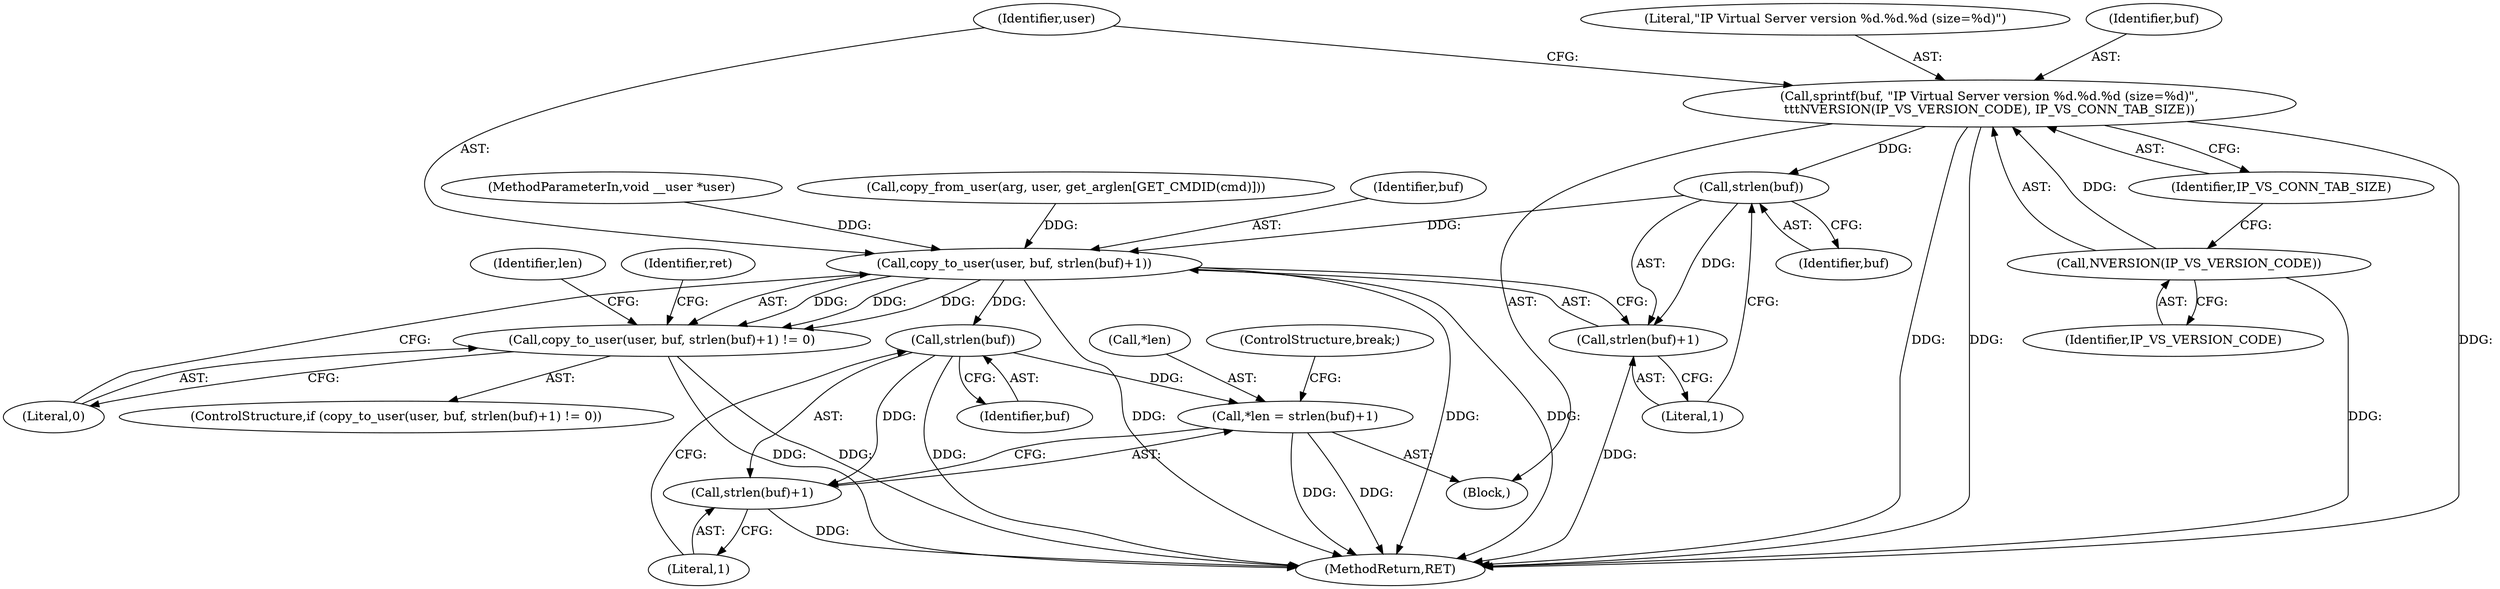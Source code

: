 digraph "0_linux_04bcef2a83f40c6db24222b27a52892cba39dffb@API" {
"1000164" [label="(Call,sprintf(buf, \"IP Virtual Server version %d.%d.%d (size=%d)\",\n\t\t\tNVERSION(IP_VS_VERSION_CODE), IP_VS_CONN_TAB_SIZE))"];
"1000167" [label="(Call,NVERSION(IP_VS_VERSION_CODE))"];
"1000176" [label="(Call,strlen(buf))"];
"1000172" [label="(Call,copy_to_user(user, buf, strlen(buf)+1))"];
"1000171" [label="(Call,copy_to_user(user, buf, strlen(buf)+1) != 0)"];
"1000190" [label="(Call,strlen(buf))"];
"1000186" [label="(Call,*len = strlen(buf)+1)"];
"1000189" [label="(Call,strlen(buf)+1)"];
"1000175" [label="(Call,strlen(buf)+1)"];
"1000166" [label="(Literal,\"IP Virtual Server version %d.%d.%d (size=%d)\")"];
"1000103" [label="(MethodParameterIn,void __user *user)"];
"1000191" [label="(Identifier,buf)"];
"1000187" [label="(Call,*len)"];
"1000175" [label="(Call,strlen(buf)+1)"];
"1000162" [label="(Block,)"];
"1000498" [label="(MethodReturn,RET)"];
"1000176" [label="(Call,strlen(buf))"];
"1000177" [label="(Identifier,buf)"];
"1000169" [label="(Identifier,IP_VS_CONN_TAB_SIZE)"];
"1000179" [label="(Literal,0)"];
"1000189" [label="(Call,strlen(buf)+1)"];
"1000192" [label="(Literal,1)"];
"1000170" [label="(ControlStructure,if (copy_to_user(user, buf, strlen(buf)+1) != 0))"];
"1000165" [label="(Identifier,buf)"];
"1000168" [label="(Identifier,IP_VS_VERSION_CODE)"];
"1000140" [label="(Call,copy_from_user(arg, user, get_arglen[GET_CMDID(cmd)]))"];
"1000188" [label="(Identifier,len)"];
"1000167" [label="(Call,NVERSION(IP_VS_VERSION_CODE))"];
"1000174" [label="(Identifier,buf)"];
"1000164" [label="(Call,sprintf(buf, \"IP Virtual Server version %d.%d.%d (size=%d)\",\n\t\t\tNVERSION(IP_VS_VERSION_CODE), IP_VS_CONN_TAB_SIZE))"];
"1000178" [label="(Literal,1)"];
"1000172" [label="(Call,copy_to_user(user, buf, strlen(buf)+1))"];
"1000190" [label="(Call,strlen(buf))"];
"1000182" [label="(Identifier,ret)"];
"1000173" [label="(Identifier,user)"];
"1000186" [label="(Call,*len = strlen(buf)+1)"];
"1000193" [label="(ControlStructure,break;)"];
"1000171" [label="(Call,copy_to_user(user, buf, strlen(buf)+1) != 0)"];
"1000164" -> "1000162"  [label="AST: "];
"1000164" -> "1000169"  [label="CFG: "];
"1000165" -> "1000164"  [label="AST: "];
"1000166" -> "1000164"  [label="AST: "];
"1000167" -> "1000164"  [label="AST: "];
"1000169" -> "1000164"  [label="AST: "];
"1000173" -> "1000164"  [label="CFG: "];
"1000164" -> "1000498"  [label="DDG: "];
"1000164" -> "1000498"  [label="DDG: "];
"1000164" -> "1000498"  [label="DDG: "];
"1000167" -> "1000164"  [label="DDG: "];
"1000164" -> "1000176"  [label="DDG: "];
"1000167" -> "1000168"  [label="CFG: "];
"1000168" -> "1000167"  [label="AST: "];
"1000169" -> "1000167"  [label="CFG: "];
"1000167" -> "1000498"  [label="DDG: "];
"1000176" -> "1000175"  [label="AST: "];
"1000176" -> "1000177"  [label="CFG: "];
"1000177" -> "1000176"  [label="AST: "];
"1000178" -> "1000176"  [label="CFG: "];
"1000176" -> "1000172"  [label="DDG: "];
"1000176" -> "1000175"  [label="DDG: "];
"1000172" -> "1000171"  [label="AST: "];
"1000172" -> "1000175"  [label="CFG: "];
"1000173" -> "1000172"  [label="AST: "];
"1000174" -> "1000172"  [label="AST: "];
"1000175" -> "1000172"  [label="AST: "];
"1000179" -> "1000172"  [label="CFG: "];
"1000172" -> "1000498"  [label="DDG: "];
"1000172" -> "1000498"  [label="DDG: "];
"1000172" -> "1000498"  [label="DDG: "];
"1000172" -> "1000171"  [label="DDG: "];
"1000172" -> "1000171"  [label="DDG: "];
"1000172" -> "1000171"  [label="DDG: "];
"1000140" -> "1000172"  [label="DDG: "];
"1000103" -> "1000172"  [label="DDG: "];
"1000172" -> "1000190"  [label="DDG: "];
"1000171" -> "1000170"  [label="AST: "];
"1000171" -> "1000179"  [label="CFG: "];
"1000179" -> "1000171"  [label="AST: "];
"1000182" -> "1000171"  [label="CFG: "];
"1000188" -> "1000171"  [label="CFG: "];
"1000171" -> "1000498"  [label="DDG: "];
"1000171" -> "1000498"  [label="DDG: "];
"1000190" -> "1000189"  [label="AST: "];
"1000190" -> "1000191"  [label="CFG: "];
"1000191" -> "1000190"  [label="AST: "];
"1000192" -> "1000190"  [label="CFG: "];
"1000190" -> "1000498"  [label="DDG: "];
"1000190" -> "1000186"  [label="DDG: "];
"1000190" -> "1000189"  [label="DDG: "];
"1000186" -> "1000162"  [label="AST: "];
"1000186" -> "1000189"  [label="CFG: "];
"1000187" -> "1000186"  [label="AST: "];
"1000189" -> "1000186"  [label="AST: "];
"1000193" -> "1000186"  [label="CFG: "];
"1000186" -> "1000498"  [label="DDG: "];
"1000186" -> "1000498"  [label="DDG: "];
"1000189" -> "1000192"  [label="CFG: "];
"1000192" -> "1000189"  [label="AST: "];
"1000189" -> "1000498"  [label="DDG: "];
"1000175" -> "1000178"  [label="CFG: "];
"1000178" -> "1000175"  [label="AST: "];
"1000175" -> "1000498"  [label="DDG: "];
}
